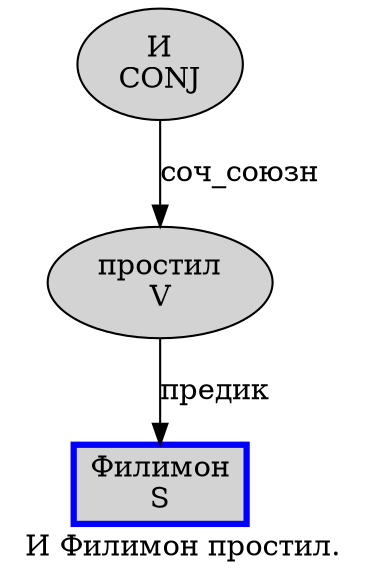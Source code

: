 digraph SENTENCE_399 {
	graph [label="И Филимон простил."]
	node [style=filled]
		0 [label="И
CONJ" color="" fillcolor=lightgray penwidth=1 shape=ellipse]
		1 [label="Филимон
S" color=blue fillcolor=lightgray penwidth=3 shape=box]
		2 [label="простил
V" color="" fillcolor=lightgray penwidth=1 shape=ellipse]
			0 -> 2 [label="соч_союзн"]
			2 -> 1 [label="предик"]
}